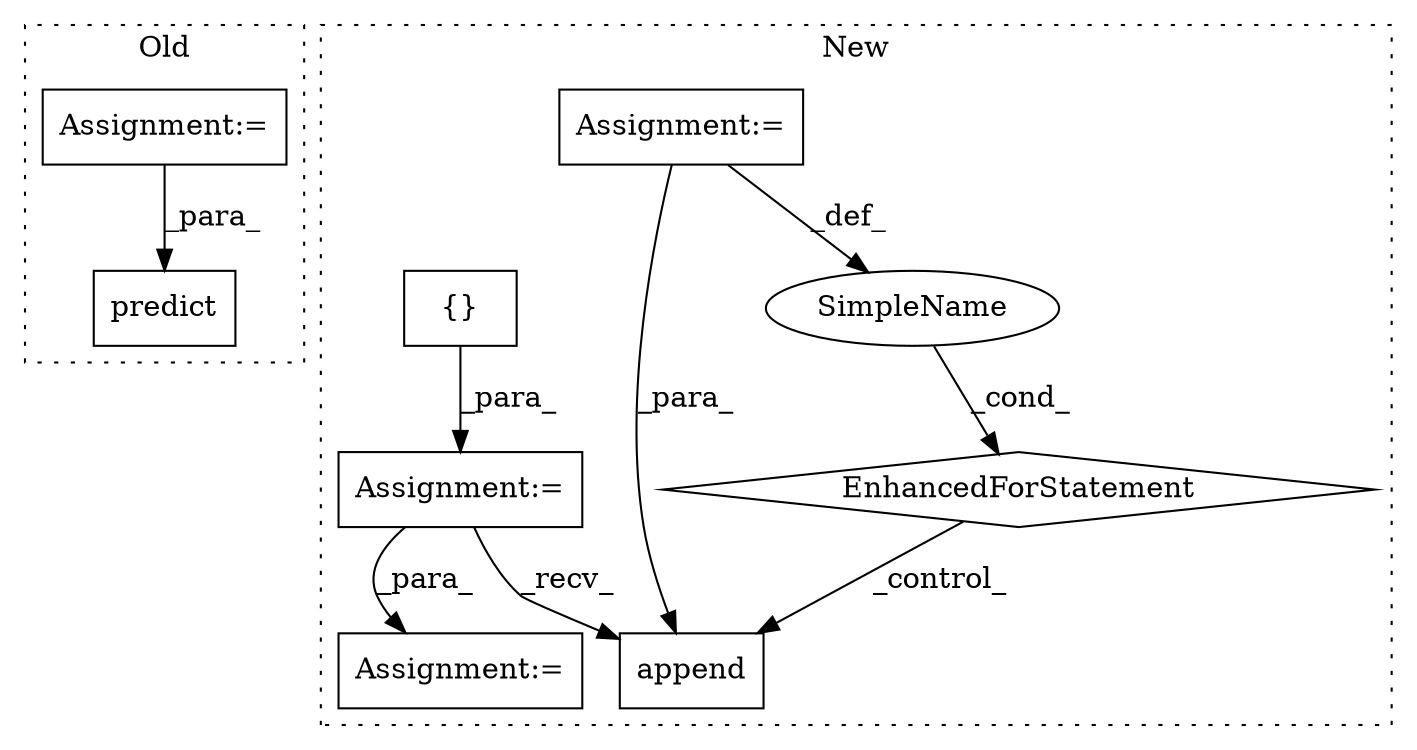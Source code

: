 digraph G {
subgraph cluster0 {
1 [label="predict" a="32" s="6555,6569" l="8,1" shape="box"];
9 [label="Assignment:=" a="7" s="6404" l="1" shape="box"];
label = "Old";
style="dotted";
}
subgraph cluster1 {
2 [label="append" a="32" s="6699,6727" l="7,1" shape="box"];
3 [label="Assignment:=" a="7" s="6518" l="1" shape="box"];
4 [label="EnhancedForStatement" a="70" s="6571,6679" l="73,2" shape="diamond"];
5 [label="SimpleName" a="42" s="6648" l="6" shape="ellipse"];
6 [label="Assignment:=" a="7" s="6571,6679" l="73,2" shape="box"];
7 [label="{}" a="4" s="6528" l="2" shape="box"];
8 [label="Assignment:=" a="7" s="6754" l="1" shape="box"];
label = "New";
style="dotted";
}
3 -> 2 [label="_recv_"];
3 -> 8 [label="_para_"];
4 -> 2 [label="_control_"];
5 -> 4 [label="_cond_"];
6 -> 2 [label="_para_"];
6 -> 5 [label="_def_"];
7 -> 3 [label="_para_"];
9 -> 1 [label="_para_"];
}